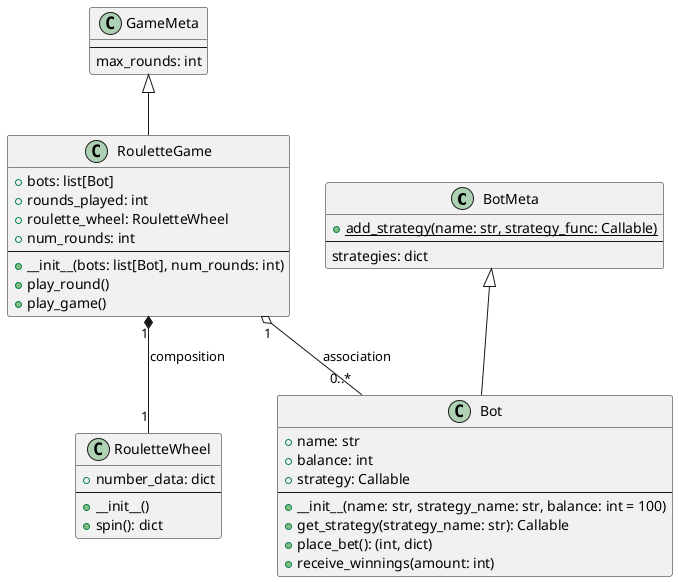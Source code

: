 @startuml game

' Metaclass BotMeta
class BotMeta {
    +{static} add_strategy(name: str, strategy_func: Callable)
    ---
    strategies: dict
}

' Bot class with BotMeta as metaclass
class Bot {
    +name: str
    +balance: int
    +strategy: Callable
    ---
    +__init__(name: str, strategy_name: str, balance: int = 100)
    +get_strategy(strategy_name: str): Callable
    +place_bet(): (int, dict)
    +receive_winnings(amount: int)
}

Bot -up-|> BotMeta

' Metaclass GameMeta
class GameMeta {
    ---
    max_rounds: int
}

' RouletteGame class with GameMeta as metaclass
class RouletteGame {
    +bots: list[Bot]
    +rounds_played: int
    +roulette_wheel: RouletteWheel
    +num_rounds: int
    ---
    +__init__(bots: list[Bot], num_rounds: int)
    +play_round()
    +play_game()
}

RouletteGame -up-|> GameMeta

' RouletteWheel class
class RouletteWheel {
    +number_data: dict
    ---
    +__init__()
    +spin(): dict
}

' Relationships
RouletteGame "1" *-- "1" RouletteWheel : composition
RouletteGame "1" o-- "0..*" Bot : association

@enduml
